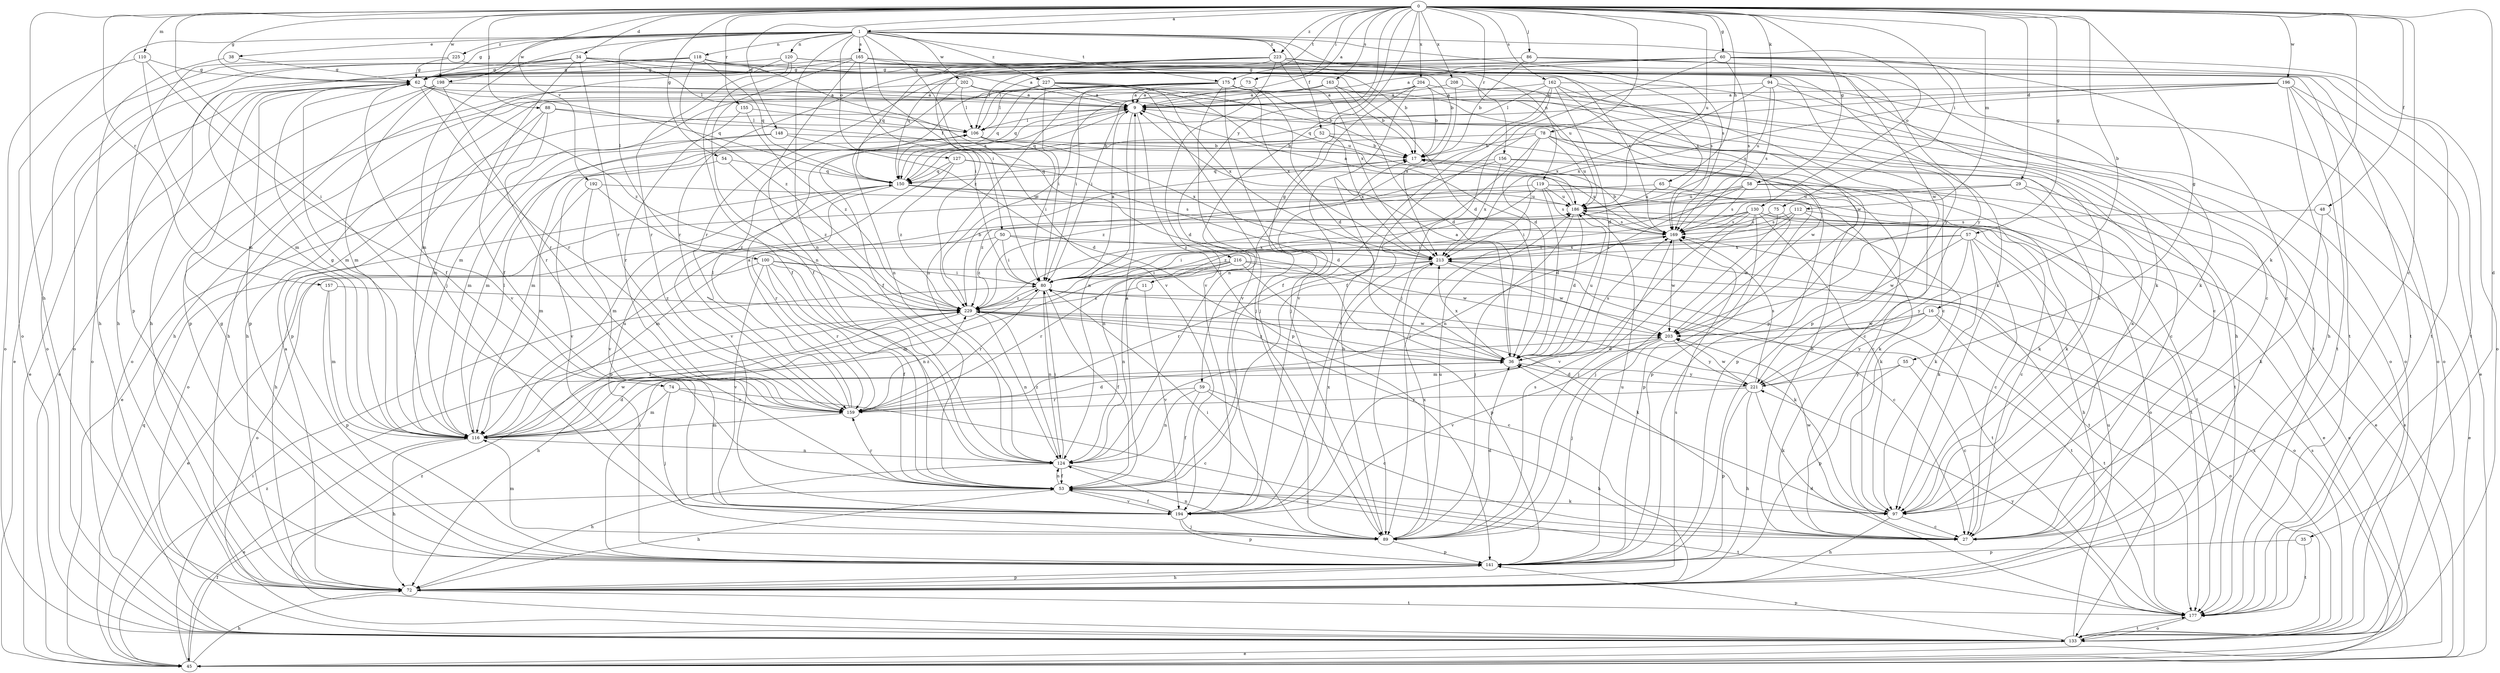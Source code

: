 strict digraph  {
0;
1;
9;
11;
16;
17;
27;
29;
34;
35;
36;
38;
45;
48;
50;
52;
53;
54;
55;
57;
58;
59;
60;
62;
65;
72;
73;
74;
75;
78;
80;
86;
88;
89;
94;
97;
100;
106;
110;
112;
116;
118;
119;
120;
124;
127;
130;
133;
141;
148;
150;
155;
156;
157;
159;
162;
163;
165;
169;
175;
177;
186;
192;
194;
196;
198;
202;
203;
204;
208;
213;
216;
221;
223;
225;
227;
229;
0 -> 1  [label=a];
0 -> 9  [label=a];
0 -> 11  [label=b];
0 -> 16  [label=b];
0 -> 27  [label=c];
0 -> 29  [label=d];
0 -> 34  [label=d];
0 -> 35  [label=d];
0 -> 48  [label=f];
0 -> 54  [label=g];
0 -> 55  [label=g];
0 -> 57  [label=g];
0 -> 58  [label=g];
0 -> 59  [label=g];
0 -> 60  [label=g];
0 -> 62  [label=g];
0 -> 65  [label=h];
0 -> 72  [label=h];
0 -> 73  [label=i];
0 -> 74  [label=i];
0 -> 75  [label=i];
0 -> 78  [label=i];
0 -> 86  [label=j];
0 -> 88  [label=j];
0 -> 94  [label=k];
0 -> 97  [label=k];
0 -> 110  [label=m];
0 -> 112  [label=m];
0 -> 148  [label=q];
0 -> 155  [label=r];
0 -> 156  [label=r];
0 -> 157  [label=r];
0 -> 162  [label=s];
0 -> 163  [label=s];
0 -> 175  [label=t];
0 -> 186  [label=u];
0 -> 192  [label=v];
0 -> 196  [label=w];
0 -> 198  [label=w];
0 -> 204  [label=x];
0 -> 208  [label=x];
0 -> 216  [label=y];
0 -> 223  [label=z];
1 -> 38  [label=e];
1 -> 50  [label=f];
1 -> 52  [label=f];
1 -> 62  [label=g];
1 -> 80  [label=i];
1 -> 89  [label=j];
1 -> 100  [label=l];
1 -> 118  [label=n];
1 -> 119  [label=n];
1 -> 120  [label=n];
1 -> 124  [label=n];
1 -> 127  [label=o];
1 -> 130  [label=o];
1 -> 133  [label=o];
1 -> 165  [label=s];
1 -> 169  [label=s];
1 -> 175  [label=t];
1 -> 198  [label=w];
1 -> 202  [label=w];
1 -> 223  [label=z];
1 -> 225  [label=z];
1 -> 227  [label=z];
9 -> 106  [label=l];
9 -> 124  [label=n];
9 -> 141  [label=p];
9 -> 150  [label=q];
11 -> 194  [label=v];
11 -> 229  [label=z];
16 -> 116  [label=m];
16 -> 133  [label=o];
16 -> 177  [label=t];
16 -> 203  [label=w];
16 -> 221  [label=y];
17 -> 27  [label=c];
17 -> 150  [label=q];
27 -> 9  [label=a];
27 -> 17  [label=b];
29 -> 45  [label=e];
29 -> 80  [label=i];
29 -> 97  [label=k];
29 -> 186  [label=u];
34 -> 53  [label=f];
34 -> 62  [label=g];
34 -> 97  [label=k];
34 -> 106  [label=l];
34 -> 116  [label=m];
34 -> 133  [label=o];
34 -> 159  [label=r];
34 -> 177  [label=t];
34 -> 186  [label=u];
35 -> 141  [label=p];
35 -> 177  [label=t];
36 -> 9  [label=a];
36 -> 169  [label=s];
36 -> 186  [label=u];
36 -> 213  [label=x];
36 -> 221  [label=y];
36 -> 229  [label=z];
38 -> 62  [label=g];
38 -> 72  [label=h];
45 -> 53  [label=f];
45 -> 72  [label=h];
45 -> 80  [label=i];
45 -> 150  [label=q];
45 -> 169  [label=s];
45 -> 229  [label=z];
48 -> 45  [label=e];
48 -> 97  [label=k];
48 -> 169  [label=s];
50 -> 80  [label=i];
50 -> 133  [label=o];
50 -> 177  [label=t];
50 -> 213  [label=x];
50 -> 229  [label=z];
52 -> 17  [label=b];
52 -> 27  [label=c];
52 -> 45  [label=e];
52 -> 116  [label=m];
52 -> 213  [label=x];
53 -> 9  [label=a];
53 -> 72  [label=h];
53 -> 97  [label=k];
53 -> 124  [label=n];
53 -> 159  [label=r];
53 -> 177  [label=t];
53 -> 194  [label=v];
54 -> 150  [label=q];
54 -> 194  [label=v];
54 -> 229  [label=z];
55 -> 27  [label=c];
55 -> 141  [label=p];
55 -> 221  [label=y];
57 -> 27  [label=c];
57 -> 72  [label=h];
57 -> 80  [label=i];
57 -> 97  [label=k];
57 -> 203  [label=w];
57 -> 213  [label=x];
57 -> 221  [label=y];
58 -> 45  [label=e];
58 -> 97  [label=k];
58 -> 124  [label=n];
58 -> 169  [label=s];
58 -> 186  [label=u];
58 -> 229  [label=z];
59 -> 27  [label=c];
59 -> 53  [label=f];
59 -> 72  [label=h];
59 -> 124  [label=n];
59 -> 159  [label=r];
60 -> 9  [label=a];
60 -> 27  [label=c];
60 -> 62  [label=g];
60 -> 89  [label=j];
60 -> 97  [label=k];
60 -> 106  [label=l];
60 -> 133  [label=o];
60 -> 159  [label=r];
60 -> 169  [label=s];
60 -> 177  [label=t];
62 -> 9  [label=a];
62 -> 45  [label=e];
62 -> 116  [label=m];
62 -> 133  [label=o];
62 -> 141  [label=p];
62 -> 150  [label=q];
62 -> 159  [label=r];
62 -> 194  [label=v];
62 -> 229  [label=z];
65 -> 141  [label=p];
65 -> 186  [label=u];
65 -> 229  [label=z];
72 -> 9  [label=a];
72 -> 141  [label=p];
72 -> 169  [label=s];
72 -> 177  [label=t];
73 -> 9  [label=a];
73 -> 36  [label=d];
73 -> 124  [label=n];
74 -> 27  [label=c];
74 -> 89  [label=j];
74 -> 116  [label=m];
74 -> 159  [label=r];
75 -> 89  [label=j];
75 -> 169  [label=s];
75 -> 203  [label=w];
78 -> 17  [label=b];
78 -> 27  [label=c];
78 -> 89  [label=j];
78 -> 116  [label=m];
78 -> 186  [label=u];
78 -> 194  [label=v];
78 -> 203  [label=w];
80 -> 9  [label=a];
80 -> 53  [label=f];
80 -> 97  [label=k];
80 -> 124  [label=n];
80 -> 159  [label=r];
80 -> 177  [label=t];
80 -> 229  [label=z];
86 -> 17  [label=b];
86 -> 62  [label=g];
86 -> 150  [label=q];
86 -> 177  [label=t];
86 -> 203  [label=w];
88 -> 36  [label=d];
88 -> 106  [label=l];
88 -> 116  [label=m];
88 -> 141  [label=p];
88 -> 159  [label=r];
89 -> 17  [label=b];
89 -> 36  [label=d];
89 -> 80  [label=i];
89 -> 116  [label=m];
89 -> 124  [label=n];
89 -> 141  [label=p];
89 -> 169  [label=s];
89 -> 186  [label=u];
89 -> 213  [label=x];
94 -> 9  [label=a];
94 -> 133  [label=o];
94 -> 169  [label=s];
94 -> 177  [label=t];
94 -> 186  [label=u];
94 -> 213  [label=x];
97 -> 27  [label=c];
97 -> 72  [label=h];
97 -> 203  [label=w];
100 -> 45  [label=e];
100 -> 53  [label=f];
100 -> 80  [label=i];
100 -> 124  [label=n];
100 -> 159  [label=r];
100 -> 177  [label=t];
100 -> 194  [label=v];
106 -> 17  [label=b];
106 -> 80  [label=i];
106 -> 213  [label=x];
110 -> 53  [label=f];
110 -> 62  [label=g];
110 -> 116  [label=m];
110 -> 133  [label=o];
112 -> 45  [label=e];
112 -> 80  [label=i];
112 -> 97  [label=k];
112 -> 169  [label=s];
112 -> 229  [label=z];
116 -> 36  [label=d];
116 -> 45  [label=e];
116 -> 62  [label=g];
116 -> 72  [label=h];
116 -> 106  [label=l];
116 -> 124  [label=n];
116 -> 186  [label=u];
116 -> 203  [label=w];
116 -> 229  [label=z];
118 -> 45  [label=e];
118 -> 62  [label=g];
118 -> 72  [label=h];
118 -> 97  [label=k];
118 -> 133  [label=o];
118 -> 150  [label=q];
118 -> 169  [label=s];
118 -> 194  [label=v];
118 -> 229  [label=z];
119 -> 36  [label=d];
119 -> 72  [label=h];
119 -> 97  [label=k];
119 -> 124  [label=n];
119 -> 169  [label=s];
119 -> 177  [label=t];
119 -> 186  [label=u];
120 -> 53  [label=f];
120 -> 62  [label=g];
120 -> 116  [label=m];
120 -> 159  [label=r];
120 -> 169  [label=s];
120 -> 177  [label=t];
120 -> 221  [label=y];
124 -> 27  [label=c];
124 -> 53  [label=f];
124 -> 72  [label=h];
124 -> 80  [label=i];
124 -> 229  [label=z];
127 -> 36  [label=d];
127 -> 150  [label=q];
127 -> 169  [label=s];
127 -> 194  [label=v];
127 -> 229  [label=z];
130 -> 27  [label=c];
130 -> 80  [label=i];
130 -> 89  [label=j];
130 -> 97  [label=k];
130 -> 116  [label=m];
130 -> 141  [label=p];
130 -> 169  [label=s];
130 -> 177  [label=t];
130 -> 194  [label=v];
133 -> 45  [label=e];
133 -> 141  [label=p];
133 -> 177  [label=t];
133 -> 186  [label=u];
133 -> 213  [label=x];
133 -> 229  [label=z];
141 -> 62  [label=g];
141 -> 72  [label=h];
141 -> 80  [label=i];
141 -> 186  [label=u];
148 -> 17  [label=b];
148 -> 36  [label=d];
148 -> 116  [label=m];
148 -> 133  [label=o];
150 -> 9  [label=a];
150 -> 116  [label=m];
150 -> 133  [label=o];
150 -> 141  [label=p];
150 -> 159  [label=r];
150 -> 169  [label=s];
150 -> 186  [label=u];
155 -> 106  [label=l];
155 -> 159  [label=r];
155 -> 229  [label=z];
156 -> 141  [label=p];
156 -> 150  [label=q];
156 -> 177  [label=t];
156 -> 213  [label=x];
156 -> 229  [label=z];
157 -> 116  [label=m];
157 -> 141  [label=p];
157 -> 229  [label=z];
159 -> 9  [label=a];
159 -> 36  [label=d];
159 -> 106  [label=l];
159 -> 116  [label=m];
159 -> 229  [label=z];
162 -> 9  [label=a];
162 -> 36  [label=d];
162 -> 53  [label=f];
162 -> 72  [label=h];
162 -> 106  [label=l];
162 -> 141  [label=p];
162 -> 169  [label=s];
162 -> 194  [label=v];
163 -> 9  [label=a];
163 -> 17  [label=b];
163 -> 27  [label=c];
163 -> 36  [label=d];
163 -> 80  [label=i];
163 -> 229  [label=z];
165 -> 9  [label=a];
165 -> 17  [label=b];
165 -> 36  [label=d];
165 -> 53  [label=f];
165 -> 62  [label=g];
165 -> 72  [label=h];
165 -> 80  [label=i];
165 -> 124  [label=n];
169 -> 17  [label=b];
169 -> 203  [label=w];
169 -> 213  [label=x];
175 -> 9  [label=a];
175 -> 17  [label=b];
175 -> 27  [label=c];
175 -> 72  [label=h];
175 -> 80  [label=i];
175 -> 89  [label=j];
175 -> 106  [label=l];
175 -> 133  [label=o];
175 -> 150  [label=q];
175 -> 194  [label=v];
175 -> 213  [label=x];
177 -> 36  [label=d];
177 -> 133  [label=o];
177 -> 221  [label=y];
186 -> 9  [label=a];
186 -> 36  [label=d];
186 -> 45  [label=e];
186 -> 89  [label=j];
186 -> 169  [label=s];
192 -> 116  [label=m];
192 -> 186  [label=u];
192 -> 194  [label=v];
192 -> 229  [label=z];
194 -> 53  [label=f];
194 -> 89  [label=j];
194 -> 141  [label=p];
194 -> 213  [label=x];
196 -> 9  [label=a];
196 -> 45  [label=e];
196 -> 53  [label=f];
196 -> 72  [label=h];
196 -> 133  [label=o];
196 -> 150  [label=q];
196 -> 177  [label=t];
196 -> 213  [label=x];
198 -> 9  [label=a];
198 -> 45  [label=e];
198 -> 116  [label=m];
198 -> 141  [label=p];
198 -> 159  [label=r];
198 -> 186  [label=u];
202 -> 9  [label=a];
202 -> 72  [label=h];
202 -> 97  [label=k];
202 -> 106  [label=l];
202 -> 124  [label=n];
203 -> 36  [label=d];
203 -> 89  [label=j];
203 -> 194  [label=v];
203 -> 221  [label=y];
204 -> 9  [label=a];
204 -> 17  [label=b];
204 -> 89  [label=j];
204 -> 116  [label=m];
204 -> 124  [label=n];
204 -> 133  [label=o];
204 -> 141  [label=p];
208 -> 9  [label=a];
208 -> 133  [label=o];
208 -> 213  [label=x];
213 -> 27  [label=c];
213 -> 80  [label=i];
213 -> 159  [label=r];
213 -> 169  [label=s];
213 -> 203  [label=w];
216 -> 80  [label=i];
216 -> 116  [label=m];
216 -> 124  [label=n];
216 -> 133  [label=o];
216 -> 141  [label=p];
216 -> 159  [label=r];
216 -> 203  [label=w];
221 -> 36  [label=d];
221 -> 72  [label=h];
221 -> 97  [label=k];
221 -> 141  [label=p];
221 -> 159  [label=r];
221 -> 169  [label=s];
221 -> 203  [label=w];
223 -> 17  [label=b];
223 -> 27  [label=c];
223 -> 62  [label=g];
223 -> 106  [label=l];
223 -> 150  [label=q];
223 -> 159  [label=r];
223 -> 169  [label=s];
223 -> 194  [label=v];
223 -> 213  [label=x];
223 -> 229  [label=z];
225 -> 62  [label=g];
225 -> 141  [label=p];
225 -> 221  [label=y];
227 -> 9  [label=a];
227 -> 36  [label=d];
227 -> 53  [label=f];
227 -> 72  [label=h];
227 -> 80  [label=i];
227 -> 89  [label=j];
227 -> 150  [label=q];
227 -> 203  [label=w];
227 -> 213  [label=x];
229 -> 17  [label=b];
229 -> 27  [label=c];
229 -> 72  [label=h];
229 -> 97  [label=k];
229 -> 124  [label=n];
229 -> 203  [label=w];
}
